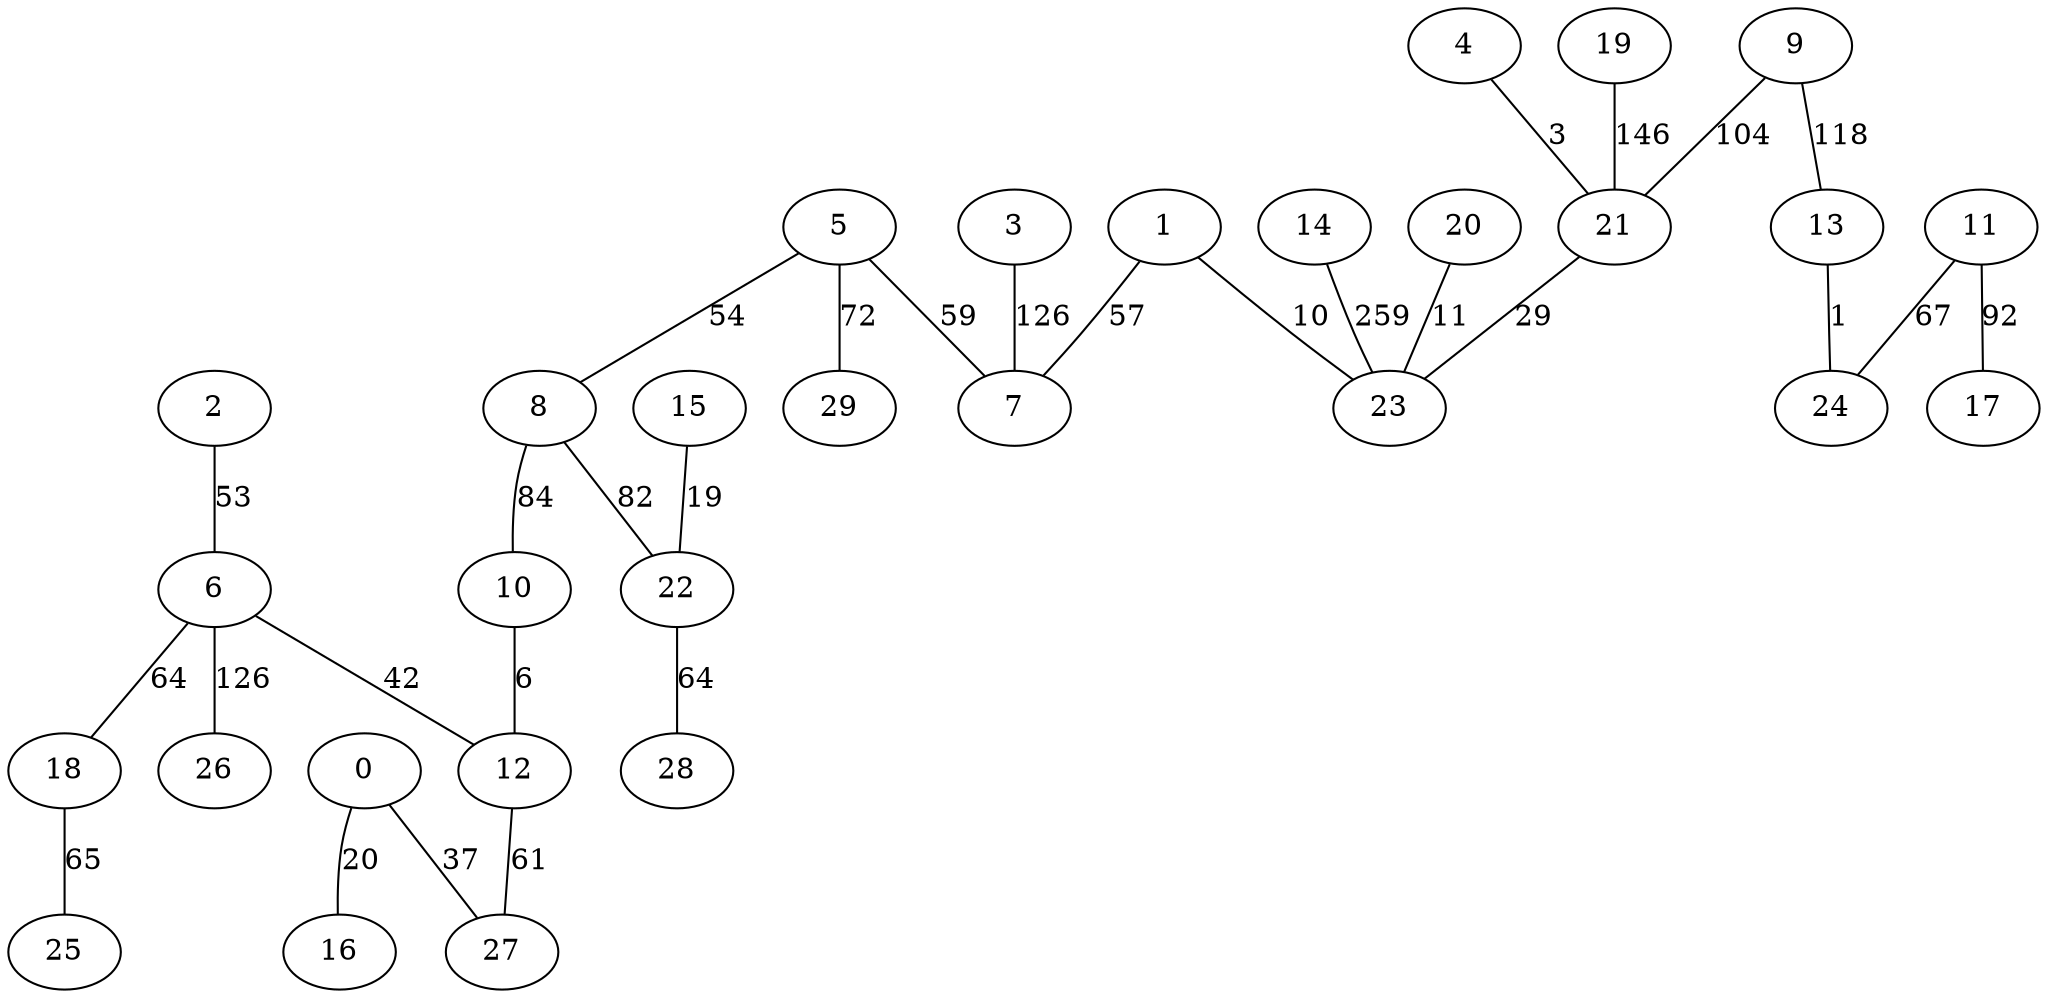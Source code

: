 strict graph G {
0;
1;
2;
3;
4;
5;
6;
7;
8;
9;
10;
11;
12;
13;
14;
15;
16;
17;
18;
19;
20;
21;
22;
23;
24;
25;
26;
27;
28;
29;
11 -- 24  [label=67];
1 -- 23  [label=10];
9 -- 21  [label=104];
0 -- 16  [label=20];
20 -- 23  [label=11];
0 -- 27  [label=37];
10 -- 12  [label=6];
3 -- 7  [label=126];
6 -- 18  [label=64];
6 -- 12  [label=42];
18 -- 25  [label=65];
11 -- 17  [label=92];
21 -- 23  [label=29];
8 -- 10  [label=84];
9 -- 13  [label=118];
22 -- 28  [label=64];
12 -- 27  [label=61];
5 -- 7  [label=59];
2 -- 6  [label=53];
14 -- 23  [label=259];
8 -- 22  [label=82];
6 -- 26  [label=126];
1 -- 7  [label=57];
5 -- 29  [label=72];
19 -- 21  [label=146];
4 -- 21  [label=3];
13 -- 24  [label=1];
15 -- 22  [label=19];
5 -- 8  [label=54];
}
